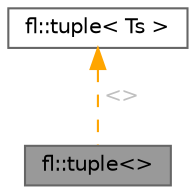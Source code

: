 digraph "fl::tuple&lt;&gt;"
{
 // INTERACTIVE_SVG=YES
 // LATEX_PDF_SIZE
  bgcolor="transparent";
  edge [fontname=Helvetica,fontsize=10,labelfontname=Helvetica,labelfontsize=10];
  node [fontname=Helvetica,fontsize=10,shape=box,height=0.2,width=0.4];
  Node1 [id="Node000001",label="fl::tuple\<\>",height=0.2,width=0.4,color="gray40", fillcolor="grey60", style="filled", fontcolor="black",tooltip=" "];
  Node2 -> Node1 [id="edge1_Node000001_Node000002",dir="back",color="orange",style="dashed",tooltip=" ",label=" \<\>",fontcolor="grey" ];
  Node2 [id="Node000002",label="fl::tuple\< Ts \>",height=0.2,width=0.4,color="gray40", fillcolor="white", style="filled",URL="$d4/d36/namespacefl.html#d1/d70/structfl_1_1tuple",tooltip=" "];
}
